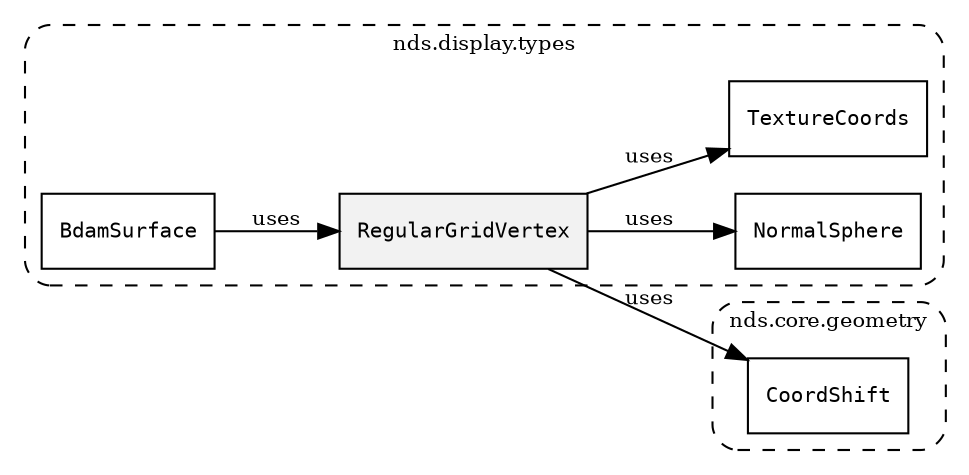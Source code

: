 /**
 * This dot file creates symbol collaboration diagram for RegularGridVertex.
 */
digraph ZSERIO
{
    node [shape=box, fontsize=10];
    rankdir="LR";
    fontsize=10;
    tooltip="RegularGridVertex collaboration diagram";

    subgraph "cluster_nds.display.types"
    {
        style="dashed, rounded";
        label="nds.display.types";
        tooltip="Package nds.display.types";
        href="../../../content/packages/nds.display.types.html#Package-nds-display-types";
        target="_parent";

        "RegularGridVertex" [style="filled", fillcolor="#0000000D", target="_parent", label=<<font face="monospace"><table align="center" border="0" cellspacing="0" cellpadding="0"><tr><td href="../../../content/packages/nds.display.types.html#Structure-RegularGridVertex" title="Structure defined in nds.display.types">RegularGridVertex</td></tr></table></font>>];
        "NormalSphere" [target="_parent", label=<<font face="monospace"><table align="center" border="0" cellspacing="0" cellpadding="0"><tr><td href="../../../content/packages/nds.display.types.html#Structure-NormalSphere" title="Structure defined in nds.display.types">NormalSphere</td></tr></table></font>>];
        "TextureCoords" [target="_parent", label=<<font face="monospace"><table align="center" border="0" cellspacing="0" cellpadding="0"><tr><td href="../../../content/packages/nds.display.types.html#Structure-TextureCoords" title="Structure defined in nds.display.types">TextureCoords</td></tr></table></font>>];
        "BdamSurface" [target="_parent", label=<<font face="monospace"><table align="center" border="0" cellspacing="0" cellpadding="0"><tr><td href="../../../content/packages/nds.display.types.html#Structure-BdamSurface" title="Structure defined in nds.display.types">BdamSurface</td></tr></table></font>>];
    }

    subgraph "cluster_nds.core.geometry"
    {
        style="dashed, rounded";
        label="nds.core.geometry";
        tooltip="Package nds.core.geometry";
        href="../../../content/packages/nds.core.geometry.html#Package-nds-core-geometry";
        target="_parent";

        "CoordShift" [target="_parent", label=<<font face="monospace"><table align="center" border="0" cellspacing="0" cellpadding="0"><tr><td href="../../../content/packages/nds.core.geometry.html#Subtype-CoordShift" title="Subtype defined in nds.core.geometry">CoordShift</td></tr></table></font>>];
    }

    "RegularGridVertex" -> "CoordShift" [label="uses", fontsize=10];
    "RegularGridVertex" -> "NormalSphere" [label="uses", fontsize=10];
    "RegularGridVertex" -> "TextureCoords" [label="uses", fontsize=10];
    "BdamSurface" -> "RegularGridVertex" [label="uses", fontsize=10];
}
